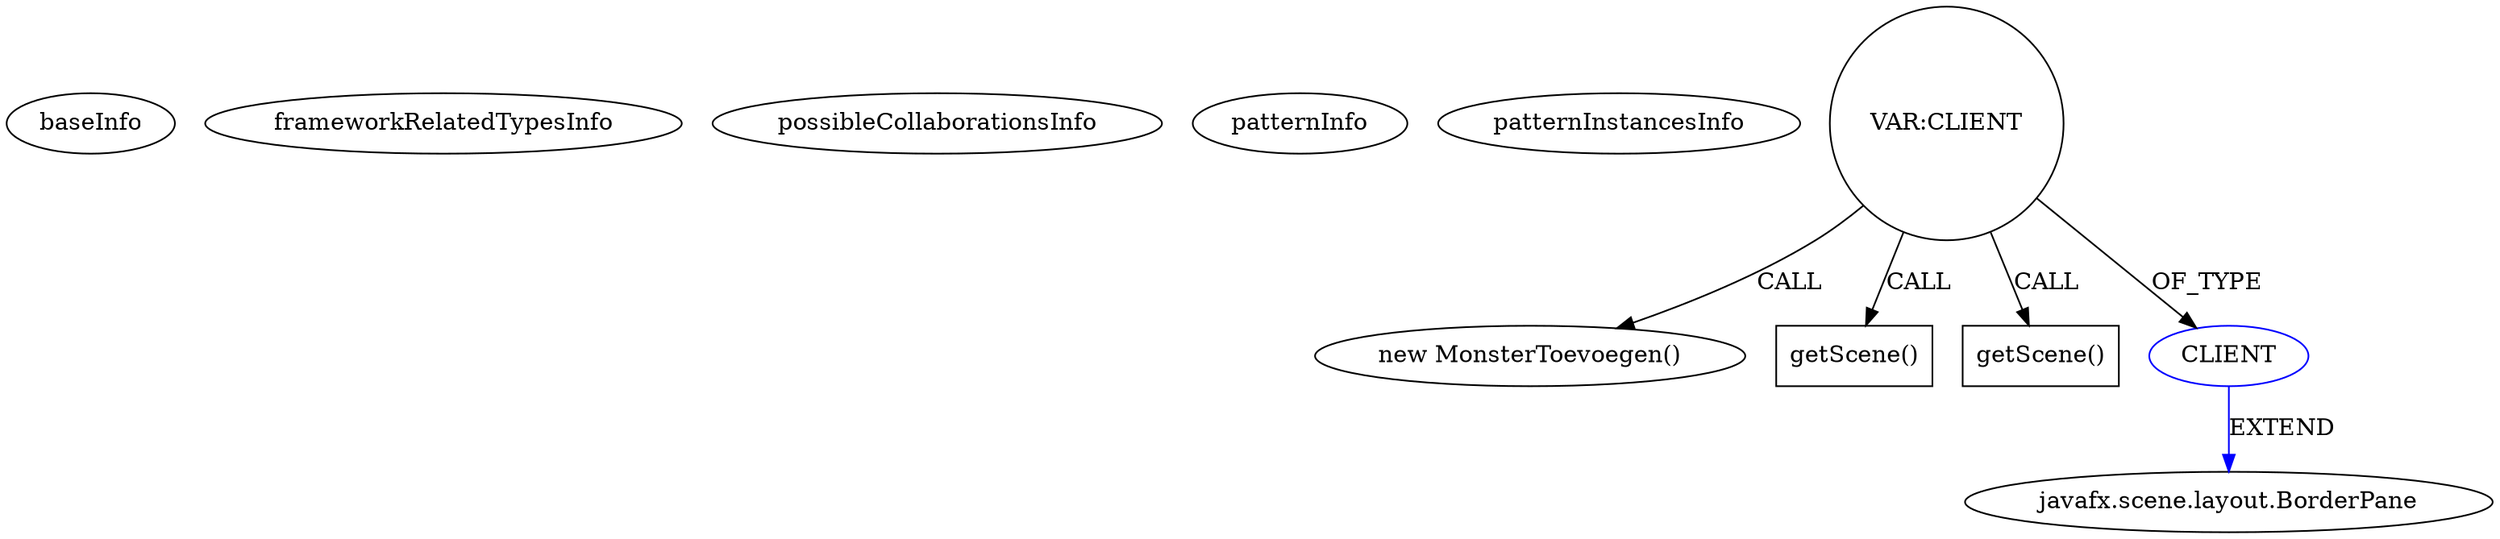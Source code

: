 digraph {
baseInfo[graphId=4489,category="pattern",isAnonymous=false,possibleRelation=false]
frameworkRelatedTypesInfo[]
possibleCollaborationsInfo[]
patternInfo[frequency=2.0,patternRootClient=null]
patternInstancesInfo[0="Dieuken-rpg~/Dieuken-rpg/rpg-master/src/gui/BeginScherm.java~BeginScherm~366",1="Dieuken-rpg~/Dieuken-rpg/rpg-master/src/gui/BeginScherm.java~javafx.scene.layout.HBox addHBox()~369"]
7[label="new MonsterToevoegen()",vertexType="CONSTRUCTOR_CALL",isFrameworkType=false]
8[label="VAR:CLIENT",vertexType="VARIABLE_EXPRESION",isFrameworkType=false,shape=circle]
24[label="getScene()",vertexType="INSIDE_CALL",isFrameworkType=false,shape=box]
32[label="getScene()",vertexType="INSIDE_CALL",isFrameworkType=false,shape=box]
9[label="CLIENT",vertexType="REFERENCE_CLIENT_CLASS_DECLARATION",isFrameworkType=false,color=blue]
10[label="javafx.scene.layout.BorderPane",vertexType="FRAMEWORK_CLASS_TYPE",isFrameworkType=false]
8->24[label="CALL"]
9->10[label="EXTEND",color=blue]
8->7[label="CALL"]
8->9[label="OF_TYPE"]
8->32[label="CALL"]
}
